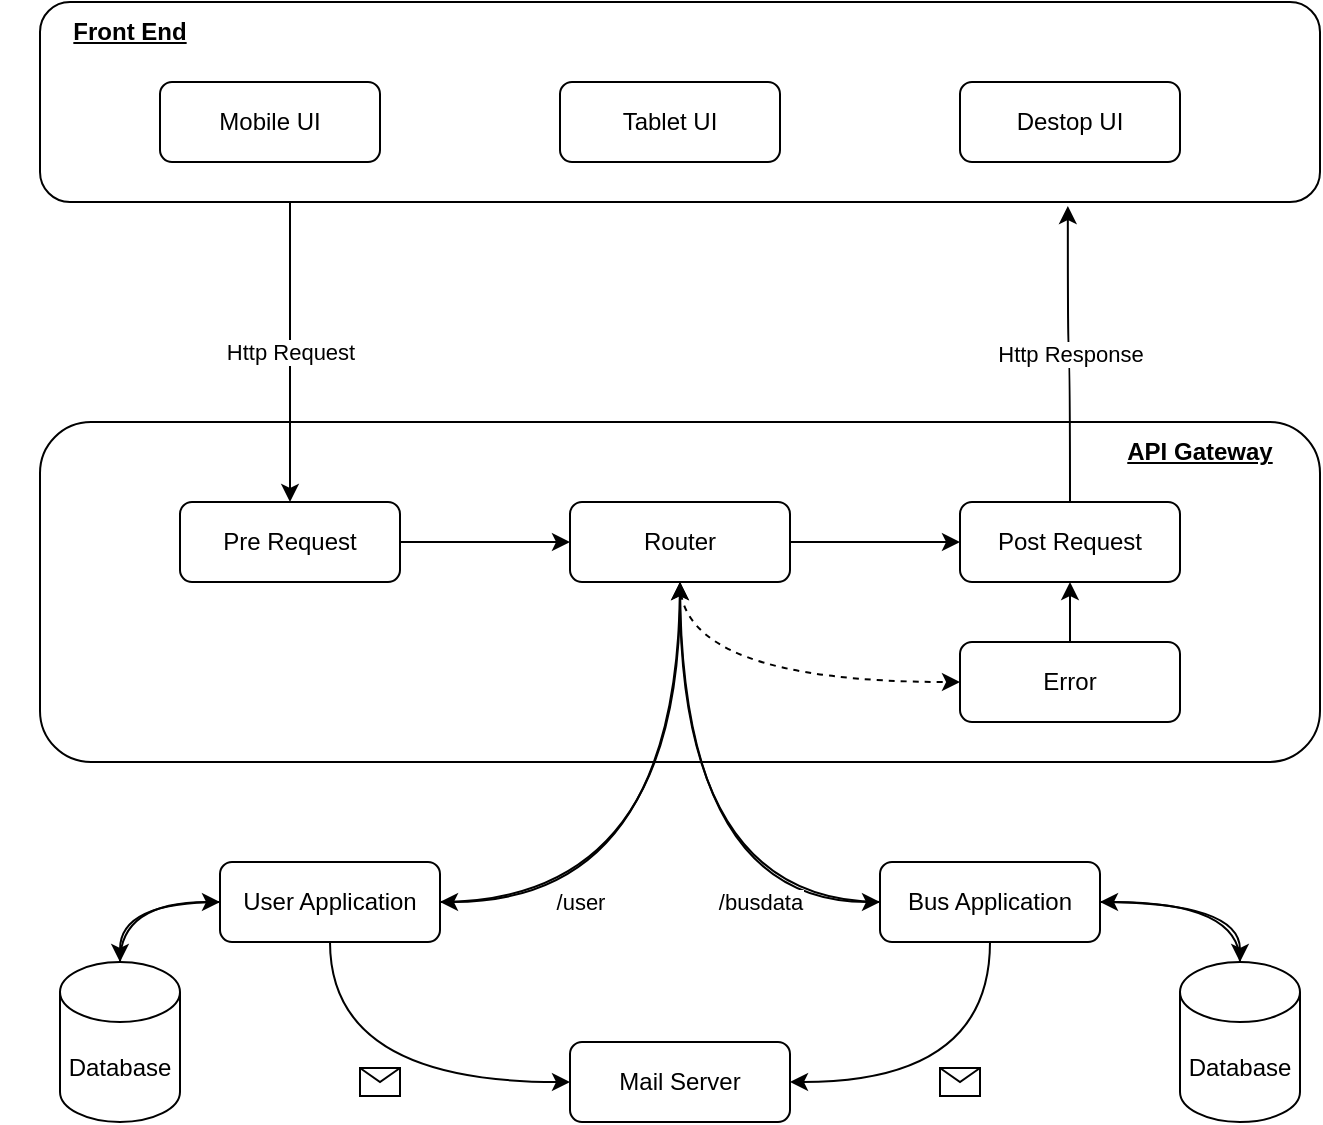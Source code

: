 <mxfile version="14.4.3" type="device"><diagram id="RnbAsJmu88oYVIgH9f72" name="Page-1"><mxGraphModel dx="868" dy="510" grid="1" gridSize="10" guides="1" tooltips="1" connect="1" arrows="1" fold="1" page="1" pageScale="1" pageWidth="827" pageHeight="1169" math="0" shadow="0"><root><mxCell id="0"/><mxCell id="1" parent="0"/><mxCell id="m3qhUGjPh_CQYDhZDgkr-3" value="" style="whiteSpace=wrap;html=1;rounded=1;" parent="1" vertex="1"><mxGeometry x="80" y="290" width="640" height="170" as="geometry"/></mxCell><mxCell id="m3qhUGjPh_CQYDhZDgkr-33" value="" style="edgeStyle=orthogonalEdgeStyle;orthogonalLoop=1;jettySize=auto;html=1;entryX=0.5;entryY=1;entryDx=0;entryDy=0;curved=1;" parent="1" source="m3qhUGjPh_CQYDhZDgkr-5" target="m3qhUGjPh_CQYDhZDgkr-13" edge="1"><mxGeometry x="-0.5" relative="1" as="geometry"><mxPoint as="offset"/></mxGeometry></mxCell><mxCell id="m3qhUGjPh_CQYDhZDgkr-39" value="" style="edgeStyle=orthogonalEdgeStyle;orthogonalLoop=1;jettySize=auto;html=1;curved=1;" parent="1" source="m3qhUGjPh_CQYDhZDgkr-5" target="m3qhUGjPh_CQYDhZDgkr-7" edge="1"><mxGeometry relative="1" as="geometry"/></mxCell><mxCell id="m3qhUGjPh_CQYDhZDgkr-5" value="User Application" style="whiteSpace=wrap;html=1;rounded=1;" parent="1" vertex="1"><mxGeometry x="170" y="510" width="110" height="40" as="geometry"/></mxCell><mxCell id="m3qhUGjPh_CQYDhZDgkr-34" style="edgeStyle=orthogonalEdgeStyle;orthogonalLoop=1;jettySize=auto;html=1;curved=1;" parent="1" source="m3qhUGjPh_CQYDhZDgkr-6" target="m3qhUGjPh_CQYDhZDgkr-13" edge="1"><mxGeometry relative="1" as="geometry"/></mxCell><mxCell id="m3qhUGjPh_CQYDhZDgkr-41" style="edgeStyle=orthogonalEdgeStyle;orthogonalLoop=1;jettySize=auto;html=1;curved=1;" parent="1" source="m3qhUGjPh_CQYDhZDgkr-6" target="m3qhUGjPh_CQYDhZDgkr-8" edge="1"><mxGeometry relative="1" as="geometry"/></mxCell><mxCell id="m3qhUGjPh_CQYDhZDgkr-6" value="Bus Application" style="whiteSpace=wrap;html=1;rounded=1;" parent="1" vertex="1"><mxGeometry x="500" y="510" width="110" height="40" as="geometry"/></mxCell><mxCell id="m3qhUGjPh_CQYDhZDgkr-40" style="edgeStyle=orthogonalEdgeStyle;orthogonalLoop=1;jettySize=auto;html=1;curved=1;" parent="1" source="m3qhUGjPh_CQYDhZDgkr-7" target="m3qhUGjPh_CQYDhZDgkr-5" edge="1"><mxGeometry relative="1" as="geometry"><Array as="points"><mxPoint x="120" y="530"/></Array></mxGeometry></mxCell><mxCell id="m3qhUGjPh_CQYDhZDgkr-7" value="Database" style="shape=cylinder3;whiteSpace=wrap;html=1;boundedLbl=1;backgroundOutline=1;size=15;rounded=1;" parent="1" vertex="1"><mxGeometry x="90" y="560" width="60" height="80" as="geometry"/></mxCell><mxCell id="m3qhUGjPh_CQYDhZDgkr-42" style="edgeStyle=orthogonalEdgeStyle;orthogonalLoop=1;jettySize=auto;html=1;curved=1;" parent="1" source="m3qhUGjPh_CQYDhZDgkr-8" target="m3qhUGjPh_CQYDhZDgkr-6" edge="1"><mxGeometry relative="1" as="geometry"><Array as="points"><mxPoint x="680" y="530"/></Array></mxGeometry></mxCell><mxCell id="m3qhUGjPh_CQYDhZDgkr-8" value="Database" style="shape=cylinder3;whiteSpace=wrap;html=1;boundedLbl=1;backgroundOutline=1;size=15;rounded=1;" parent="1" vertex="1"><mxGeometry x="650" y="560" width="60" height="80" as="geometry"/></mxCell><mxCell id="m3qhUGjPh_CQYDhZDgkr-28" style="edgeStyle=orthogonalEdgeStyle;orthogonalLoop=1;jettySize=auto;html=1;curved=1;" parent="1" source="m3qhUGjPh_CQYDhZDgkr-12" target="m3qhUGjPh_CQYDhZDgkr-13" edge="1"><mxGeometry relative="1" as="geometry"/></mxCell><mxCell id="m3qhUGjPh_CQYDhZDgkr-12" value="Pre Request" style="whiteSpace=wrap;html=1;rounded=1;" parent="1" vertex="1"><mxGeometry x="150" y="330" width="110" height="40" as="geometry"/></mxCell><mxCell id="m3qhUGjPh_CQYDhZDgkr-30" style="edgeStyle=orthogonalEdgeStyle;orthogonalLoop=1;jettySize=auto;html=1;curved=1;" parent="1" source="m3qhUGjPh_CQYDhZDgkr-13" target="m3qhUGjPh_CQYDhZDgkr-14" edge="1"><mxGeometry relative="1" as="geometry"/></mxCell><mxCell id="m3qhUGjPh_CQYDhZDgkr-31" style="edgeStyle=orthogonalEdgeStyle;orthogonalLoop=1;jettySize=auto;html=1;entryX=0;entryY=0.5;entryDx=0;entryDy=0;dashed=1;curved=1;" parent="1" source="m3qhUGjPh_CQYDhZDgkr-13" target="m3qhUGjPh_CQYDhZDgkr-15" edge="1"><mxGeometry relative="1" as="geometry"><Array as="points"><mxPoint x="400" y="420"/></Array></mxGeometry></mxCell><mxCell id="m3qhUGjPh_CQYDhZDgkr-36" value="/user" style="edgeStyle=orthogonalEdgeStyle;orthogonalLoop=1;jettySize=auto;html=1;entryX=1;entryY=0.5;entryDx=0;entryDy=0;curved=1;" parent="1" source="m3qhUGjPh_CQYDhZDgkr-13" target="m3qhUGjPh_CQYDhZDgkr-5" edge="1"><mxGeometry x="0.5" relative="1" as="geometry"><Array as="points"><mxPoint x="400" y="530"/></Array><mxPoint as="offset"/></mxGeometry></mxCell><mxCell id="m3qhUGjPh_CQYDhZDgkr-37" value="/busdata" style="edgeStyle=orthogonalEdgeStyle;orthogonalLoop=1;jettySize=auto;html=1;entryX=0;entryY=0.5;entryDx=0;entryDy=0;curved=1;" parent="1" source="m3qhUGjPh_CQYDhZDgkr-13" target="m3qhUGjPh_CQYDhZDgkr-6" edge="1"><mxGeometry x="0.538" relative="1" as="geometry"><Array as="points"><mxPoint x="400" y="530"/></Array><mxPoint as="offset"/></mxGeometry></mxCell><mxCell id="m3qhUGjPh_CQYDhZDgkr-13" value="Router" style="whiteSpace=wrap;html=1;rounded=1;" parent="1" vertex="1"><mxGeometry x="345" y="330" width="110" height="40" as="geometry"/></mxCell><mxCell id="m3qhUGjPh_CQYDhZDgkr-50" value="Http Response" style="edgeStyle=orthogonalEdgeStyle;orthogonalLoop=1;jettySize=auto;html=1;entryX=0.803;entryY=1.02;entryDx=0;entryDy=0;entryPerimeter=0;curved=1;" parent="1" source="m3qhUGjPh_CQYDhZDgkr-14" target="m3qhUGjPh_CQYDhZDgkr-21" edge="1"><mxGeometry relative="1" as="geometry"/></mxCell><mxCell id="m3qhUGjPh_CQYDhZDgkr-14" value="Post Request" style="whiteSpace=wrap;html=1;rounded=1;" parent="1" vertex="1"><mxGeometry x="540" y="330" width="110" height="40" as="geometry"/></mxCell><mxCell id="m3qhUGjPh_CQYDhZDgkr-53" style="edgeStyle=orthogonalEdgeStyle;orthogonalLoop=1;jettySize=auto;html=1;curved=1;" parent="1" source="m3qhUGjPh_CQYDhZDgkr-15" target="m3qhUGjPh_CQYDhZDgkr-14" edge="1"><mxGeometry relative="1" as="geometry"/></mxCell><mxCell id="m3qhUGjPh_CQYDhZDgkr-15" value="Error" style="whiteSpace=wrap;html=1;rounded=1;" parent="1" vertex="1"><mxGeometry x="540" y="400" width="110" height="40" as="geometry"/></mxCell><mxCell id="m3qhUGjPh_CQYDhZDgkr-19" value="Http Request" style="endArrow=classic;html=1;curved=1;" parent="1" source="m3qhUGjPh_CQYDhZDgkr-21" target="m3qhUGjPh_CQYDhZDgkr-12" edge="1"><mxGeometry width="50" height="50" relative="1" as="geometry"><mxPoint x="205" y="200" as="sourcePoint"/><mxPoint x="310" y="200" as="targetPoint"/><Array as="points"><mxPoint x="205" y="180"/></Array></mxGeometry></mxCell><mxCell id="m3qhUGjPh_CQYDhZDgkr-21" value="" style="whiteSpace=wrap;html=1;rounded=1;" parent="1" vertex="1"><mxGeometry x="80" y="80" width="640" height="100" as="geometry"/></mxCell><mxCell id="m3qhUGjPh_CQYDhZDgkr-24" value="Mobile UI" style="whiteSpace=wrap;html=1;rounded=1;" parent="1" vertex="1"><mxGeometry x="140" y="120" width="110" height="40" as="geometry"/></mxCell><mxCell id="m3qhUGjPh_CQYDhZDgkr-25" value="Destop UI" style="whiteSpace=wrap;html=1;rounded=1;" parent="1" vertex="1"><mxGeometry x="540" y="120" width="110" height="40" as="geometry"/></mxCell><mxCell id="m3qhUGjPh_CQYDhZDgkr-26" value="Tablet UI" style="whiteSpace=wrap;html=1;rounded=1;" parent="1" vertex="1"><mxGeometry x="340" y="120" width="110" height="40" as="geometry"/></mxCell><mxCell id="m3qhUGjPh_CQYDhZDgkr-27" value="&lt;b&gt;&lt;u&gt;Front End&lt;/u&gt;&lt;/b&gt;" style="text;html=1;strokeColor=none;fillColor=none;align=center;verticalAlign=middle;whiteSpace=wrap;rounded=1;" parent="1" vertex="1"><mxGeometry x="60" y="80" width="130" height="30" as="geometry"/></mxCell><mxCell id="m3qhUGjPh_CQYDhZDgkr-32" value="&lt;b&gt;&lt;u&gt;API Gateway&lt;/u&gt;&lt;/b&gt;" style="text;html=1;strokeColor=none;fillColor=none;align=center;verticalAlign=middle;whiteSpace=wrap;rounded=1;" parent="1" vertex="1"><mxGeometry x="600" y="290" width="120" height="30" as="geometry"/></mxCell><mxCell id="m3qhUGjPh_CQYDhZDgkr-38" value="Mail Server" style="whiteSpace=wrap;html=1;rounded=1;" parent="1" vertex="1"><mxGeometry x="345" y="600" width="110" height="40" as="geometry"/></mxCell><mxCell id="m3qhUGjPh_CQYDhZDgkr-45" value="" style="endArrow=classic;html=1;curved=1;" parent="1" source="m3qhUGjPh_CQYDhZDgkr-5" target="m3qhUGjPh_CQYDhZDgkr-38" edge="1"><mxGeometry relative="1" as="geometry"><mxPoint x="200" y="620" as="sourcePoint"/><mxPoint x="300" y="620" as="targetPoint"/><Array as="points"><mxPoint x="225" y="620"/></Array></mxGeometry></mxCell><mxCell id="m3qhUGjPh_CQYDhZDgkr-46" value="" style="shape=message;html=1;outlineConnect=0;rounded=1;" parent="m3qhUGjPh_CQYDhZDgkr-45" vertex="1"><mxGeometry width="20" height="14" relative="1" as="geometry"><mxPoint x="-10" y="-7" as="offset"/></mxGeometry></mxCell><mxCell id="m3qhUGjPh_CQYDhZDgkr-47" value="" style="endArrow=classic;html=1;curved=1;" parent="1" source="m3qhUGjPh_CQYDhZDgkr-6" target="m3qhUGjPh_CQYDhZDgkr-38" edge="1"><mxGeometry relative="1" as="geometry"><mxPoint x="235" y="560" as="sourcePoint"/><mxPoint x="355" y="630" as="targetPoint"/><Array as="points"><mxPoint x="555" y="620"/></Array></mxGeometry></mxCell><mxCell id="m3qhUGjPh_CQYDhZDgkr-48" value="" style="shape=message;html=1;outlineConnect=0;rounded=1;" parent="m3qhUGjPh_CQYDhZDgkr-47" vertex="1"><mxGeometry width="20" height="14" relative="1" as="geometry"><mxPoint x="-10" y="-7" as="offset"/></mxGeometry></mxCell></root></mxGraphModel></diagram></mxfile>